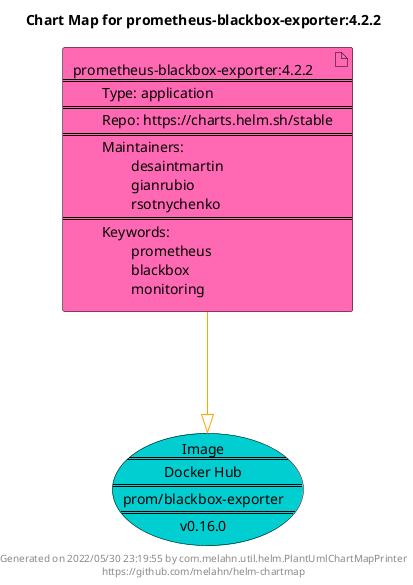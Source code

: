 @startuml
skinparam linetype ortho
skinparam backgroundColor white
skinparam usecaseBorderColor black
skinparam usecaseArrowColor LightSlateGray
skinparam artifactBorderColor black
skinparam artifactArrowColor LightSlateGray

title Chart Map for prometheus-blackbox-exporter:4.2.2

'There is one referenced Helm Chart
artifact "prometheus-blackbox-exporter:4.2.2\n====\n\tType: application\n====\n\tRepo: https://charts.helm.sh/stable\n====\n\tMaintainers: \n\t\tdesaintmartin\n\t\tgianrubio\n\t\trsotnychenko\n====\n\tKeywords: \n\t\tprometheus\n\t\tblackbox\n\t\tmonitoring" as prometheus_blackbox_exporter_4_2_2 #HotPink

'There is one referenced Docker Image
usecase "Image\n====\nDocker Hub\n====\nprom/blackbox-exporter\n====\nv0.16.0" as prom_blackbox_exporter_v0_16_0 #DarkTurquoise

'Chart Dependencies
prometheus_blackbox_exporter_4_2_2--[#orange]-|>prom_blackbox_exporter_v0_16_0

center footer Generated on 2022/05/30 23:19:55 by com.melahn.util.helm.PlantUmlChartMapPrinter\nhttps://github.com/melahn/helm-chartmap
@enduml

